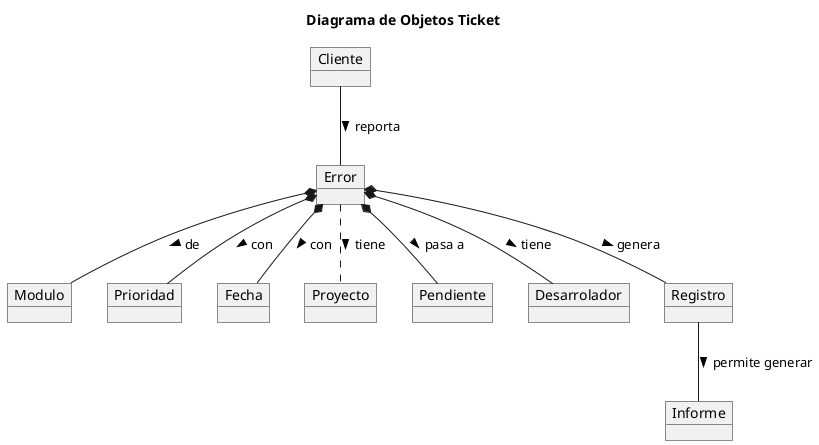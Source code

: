 @startuml

title Diagrama de Objetos Ticket

object "Cliente" as usuario
object "Error" as ticket
object "Modulo" as error
object "Prioridad" as etiqueta
object "Fecha" as fecha
object "Proyecto" as proyecto
object "Pendiente" as estado
object "Desarrolador" as responsable
object "Registro" as historial
object "Informe" as informe

usuario -- ticket: > reporta
ticket *-- error: > de
ticket *-- etiqueta: > con
ticket *-- fecha: > con
ticket *-- estado: > pasa a
ticket *-- responsable: > tiene
ticket *-- historial: > genera
ticket .. proyecto: > tiene

historial -d- informe : > permite generar

@enduml